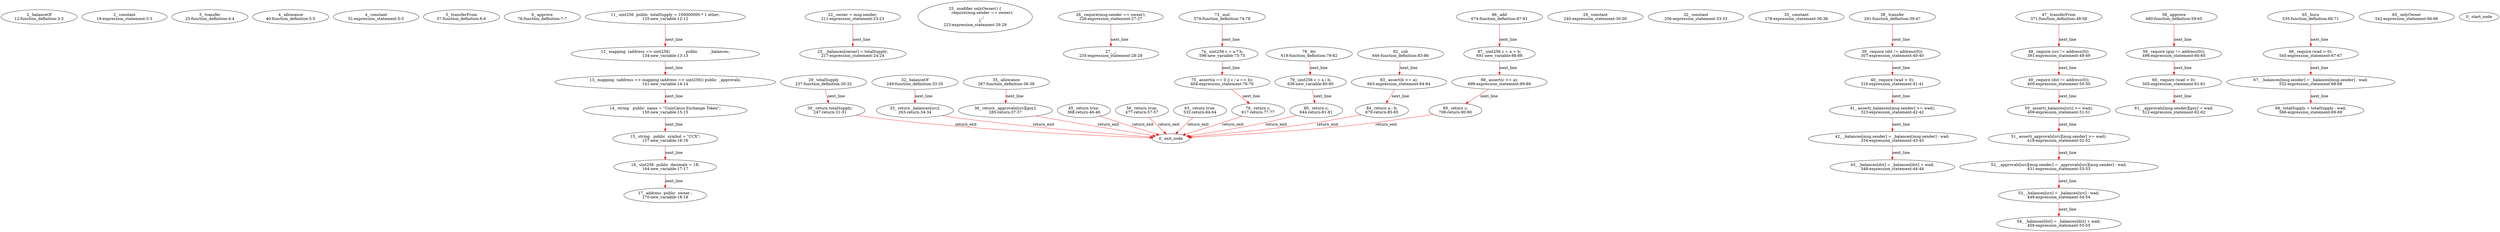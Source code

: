 digraph  {
12 [label="2_ balanceOf\n12-function_definition-3-3", type_label=function_definition];
19 [label="2_ constant\n19-expression_statement-3-3", type_label=expression_statement];
25 [label="3_ transfer\n25-function_definition-4-4", type_label=function_definition];
40 [label="4_ allowance\n40-function_definition-5-5", type_label=function_definition];
51 [label="4_ constant\n51-expression_statement-5-5", type_label=expression_statement];
57 [label="5_ transferFrom\n57-function_definition-6-6", type_label=function_definition];
76 [label="6_ approve\n76-function_definition-7-7", type_label=function_definition];
125 [label="11_ uint256  public  totalSupply = 100000000 * 1 ether;\n125-new_variable-12-12", type_label=new_variable];
134 [label="12_ mapping  (address => uint256)             public          _balances;\n134-new_variable-13-13", type_label=new_variable];
141 [label="13_ mapping  (address => mapping (address => uint256)) public  _approvals;\n141-new_variable-14-14", type_label=new_variable];
150 [label="14_ string   public  name = \"CoinCasso Exchange Token\";\n150-new_variable-15-15", type_label=new_variable];
157 [label="15_ string   public  symbol = \"CCX\";\n157-new_variable-16-16", type_label=new_variable];
164 [label="16_ uint256  public  decimals = 18;\n164-new_variable-17-17", type_label=new_variable];
170 [label="17_ address  public  owner ;\n170-new_variable-18-18", type_label=new_variable];
211 [label="22_ owner = msg.sender;\n211-expression_statement-23-23", type_label=expression_statement];
217 [label="23_ _balances[owner] = totalSupply;\n217-expression_statement-24-24", type_label=expression_statement];
223 [label="25_ modifier onlyOwner() {\n	    require(msg.sender == owner);\n	    _;\n	}\n223-expression_statement-26-29", type_label=expression_statement];
226 [label="26_ require(msg.sender == owner);\n226-expression_statement-27-27", type_label=expression_statement];
235 [label="27_ _;\n235-expression_statement-28-28", type_label=expression_statement];
237 [label="29_ totalSupply\n237-function_definition-30-32", type_label=function_definition];
240 [label="29_ constant\n240-expression_statement-30-30", type_label=expression_statement];
247 [label="30_ return totalSupply;\n247-return-31-31", type_label=return];
249 [label="32_ balanceOf\n249-function_definition-33-35", type_label=function_definition];
256 [label="32_ constant\n256-expression_statement-33-33", type_label=expression_statement];
263 [label="33_ return _balances[src];\n263-return-34-34", type_label=return];
267 [label="35_ allowance\n267-function_definition-36-38", type_label=function_definition];
278 [label="35_ constant\n278-expression_statement-36-36", type_label=expression_statement];
285 [label="36_ return _approvals[src][guy];\n285-return-37-37", type_label=return];
291 [label="38_ transfer\n291-function_definition-39-47", type_label=function_definition];
307 [label="39_ require (dst != address(0));\n307-expression_statement-40-40", type_label=expression_statement];
316 [label="40_ require (wad > 0);\n316-expression_statement-41-41", type_label=expression_statement];
323 [label="41_ assert(_balances[msg.sender] >= wad);\n323-expression_statement-42-42", type_label=expression_statement];
334 [label="42_ _balances[msg.sender] = _balances[msg.sender] - wad;\n334-expression_statement-43-43", type_label=expression_statement];
348 [label="43_ _balances[dst] = _balances[dst] + wad;\n348-expression_statement-44-44", type_label=expression_statement];
368 [label="45_ return true;\n368-return-46-46", type_label=return];
371 [label="47_ transferFrom\n371-function_definition-48-58", type_label=function_definition];
391 [label="48_ require (src != address(0));\n391-expression_statement-49-49", type_label=expression_statement];
400 [label="49_ require (dst != address(0));\n400-expression_statement-50-50", type_label=expression_statement];
409 [label="50_ assert(_balances[src] >= wad);\n409-expression_statement-51-51", type_label=expression_statement];
418 [label="51_ assert(_approvals[src][msg.sender] >= wad);\n418-expression_statement-52-52", type_label=expression_statement];
431 [label="52_ _approvals[src][msg.sender] = _approvals[src][msg.sender] - wad;\n431-expression_statement-53-53", type_label=expression_statement];
449 [label="53_ _balances[src] = _balances[src] - wad;\n449-expression_statement-54-54", type_label=expression_statement];
459 [label="54_ _balances[dst] = _balances[dst] + wad;\n459-expression_statement-55-55", type_label=expression_statement];
477 [label="56_ return true;\n477-return-57-57", type_label=return];
480 [label="58_ approve\n480-function_definition-59-65", type_label=function_definition];
496 [label="59_ require (guy != address(0));\n496-expression_statement-60-60", type_label=expression_statement];
505 [label="60_ require (wad > 0);\n505-expression_statement-61-61", type_label=expression_statement];
512 [label="61_ _approvals[msg.sender][guy] = wad;\n512-expression_statement-62-62", type_label=expression_statement];
532 [label="63_ return true;\n532-return-64-64", type_label=return];
535 [label="65_ burn\n535-function_definition-66-71", type_label=function_definition];
542 [label="65_ onlyOwner\n542-expression_statement-66-66", type_label=expression_statement];
545 [label="66_ require (wad > 0);\n545-expression_statement-67-67", type_label=expression_statement];
552 [label="67_ _balances[msg.sender] = _balances[msg.sender] - wad;\n552-expression_statement-68-68", type_label=expression_statement];
566 [label="68_ totalSupply = totalSupply - wad;\n566-expression_statement-69-69", type_label=expression_statement];
579 [label="73_ mul\n579-function_definition-74-78", type_label=function_definition];
596 [label="74_ uint256 c = a * b;\n596-new_variable-75-75", type_label=new_variable];
604 [label="75_ assert(a == 0 || c / a == b);\n604-expression_statement-76-76", type_label=expression_statement];
617 [label="76_ return c;\n617-return-77-77", type_label=return];
619 [label="78_ div\n619-function_definition-79-82", type_label=function_definition];
636 [label="79_ uint256 c = a / b;\n636-new_variable-80-80", type_label=new_variable];
644 [label="80_ return c;\n644-return-81-81", type_label=return];
646 [label="82_ sub\n646-function_definition-83-86", type_label=function_definition];
663 [label="83_ assert(b <= a);\n663-expression_statement-84-84", type_label=expression_statement];
670 [label="84_ return a - b;\n670-return-85-85", type_label=return];
674 [label="86_ add\n674-function_definition-87-91", type_label=function_definition];
691 [label="87_ uint256 c = a + b;\n691-new_variable-88-88", type_label=new_variable];
699 [label="88_ assert(c >= a);\n699-expression_statement-89-89", type_label=expression_statement];
706 [label="89_ return c;\n706-return-90-90", type_label=return];
1 [label="0_ start_node", type_label=start];
2 [label="0_ exit_node", type_label=exit];
125 -> 134  [color=red, controlflow_type=next_line, edge_type=CFG_edge, key=0, label=next_line];
134 -> 141  [color=red, controlflow_type=next_line, edge_type=CFG_edge, key=0, label=next_line];
141 -> 150  [color=red, controlflow_type=next_line, edge_type=CFG_edge, key=0, label=next_line];
150 -> 157  [color=red, controlflow_type=next_line, edge_type=CFG_edge, key=0, label=next_line];
157 -> 164  [color=red, controlflow_type=next_line, edge_type=CFG_edge, key=0, label=next_line];
164 -> 170  [color=red, controlflow_type=next_line, edge_type=CFG_edge, key=0, label=next_line];
211 -> 217  [color=red, controlflow_type=next_line, edge_type=CFG_edge, key=0, label=next_line];
226 -> 235  [color=red, controlflow_type=next_line, edge_type=CFG_edge, key=0, label=next_line];
237 -> 247  [color=red, controlflow_type=next_line, edge_type=CFG_edge, key=0, label=next_line];
247 -> 2  [color=red, controlflow_type=return_exit, edge_type=CFG_edge, key=0, label=return_exit];
249 -> 263  [color=red, controlflow_type=next_line, edge_type=CFG_edge, key=0, label=next_line];
263 -> 2  [color=red, controlflow_type=return_exit, edge_type=CFG_edge, key=0, label=return_exit];
267 -> 285  [color=red, controlflow_type=next_line, edge_type=CFG_edge, key=0, label=next_line];
285 -> 2  [color=red, controlflow_type=return_exit, edge_type=CFG_edge, key=0, label=return_exit];
291 -> 307  [color=red, controlflow_type=next_line, edge_type=CFG_edge, key=0, label=next_line];
307 -> 316  [color=red, controlflow_type=next_line, edge_type=CFG_edge, key=0, label=next_line];
316 -> 323  [color=red, controlflow_type=next_line, edge_type=CFG_edge, key=0, label=next_line];
323 -> 334  [color=red, controlflow_type=next_line, edge_type=CFG_edge, key=0, label=next_line];
334 -> 348  [color=red, controlflow_type=next_line, edge_type=CFG_edge, key=0, label=next_line];
368 -> 2  [color=red, controlflow_type=return_exit, edge_type=CFG_edge, key=0, label=return_exit];
371 -> 391  [color=red, controlflow_type=next_line, edge_type=CFG_edge, key=0, label=next_line];
391 -> 400  [color=red, controlflow_type=next_line, edge_type=CFG_edge, key=0, label=next_line];
400 -> 409  [color=red, controlflow_type=next_line, edge_type=CFG_edge, key=0, label=next_line];
409 -> 418  [color=red, controlflow_type=next_line, edge_type=CFG_edge, key=0, label=next_line];
418 -> 431  [color=red, controlflow_type=next_line, edge_type=CFG_edge, key=0, label=next_line];
431 -> 449  [color=red, controlflow_type=next_line, edge_type=CFG_edge, key=0, label=next_line];
449 -> 459  [color=red, controlflow_type=next_line, edge_type=CFG_edge, key=0, label=next_line];
477 -> 2  [color=red, controlflow_type=return_exit, edge_type=CFG_edge, key=0, label=return_exit];
480 -> 496  [color=red, controlflow_type=next_line, edge_type=CFG_edge, key=0, label=next_line];
496 -> 505  [color=red, controlflow_type=next_line, edge_type=CFG_edge, key=0, label=next_line];
505 -> 512  [color=red, controlflow_type=next_line, edge_type=CFG_edge, key=0, label=next_line];
532 -> 2  [color=red, controlflow_type=return_exit, edge_type=CFG_edge, key=0, label=return_exit];
535 -> 545  [color=red, controlflow_type=next_line, edge_type=CFG_edge, key=0, label=next_line];
545 -> 552  [color=red, controlflow_type=next_line, edge_type=CFG_edge, key=0, label=next_line];
552 -> 566  [color=red, controlflow_type=next_line, edge_type=CFG_edge, key=0, label=next_line];
579 -> 596  [color=red, controlflow_type=next_line, edge_type=CFG_edge, key=0, label=next_line];
596 -> 604  [color=red, controlflow_type=next_line, edge_type=CFG_edge, key=0, label=next_line];
604 -> 617  [color=red, controlflow_type=next_line, edge_type=CFG_edge, key=0, label=next_line];
617 -> 2  [color=red, controlflow_type=return_exit, edge_type=CFG_edge, key=0, label=return_exit];
619 -> 636  [color=red, controlflow_type=next_line, edge_type=CFG_edge, key=0, label=next_line];
636 -> 644  [color=red, controlflow_type=next_line, edge_type=CFG_edge, key=0, label=next_line];
644 -> 2  [color=red, controlflow_type=return_exit, edge_type=CFG_edge, key=0, label=return_exit];
646 -> 663  [color=red, controlflow_type=next_line, edge_type=CFG_edge, key=0, label=next_line];
663 -> 670  [color=red, controlflow_type=next_line, edge_type=CFG_edge, key=0, label=next_line];
670 -> 2  [color=red, controlflow_type=return_exit, edge_type=CFG_edge, key=0, label=return_exit];
674 -> 691  [color=red, controlflow_type=next_line, edge_type=CFG_edge, key=0, label=next_line];
691 -> 699  [color=red, controlflow_type=next_line, edge_type=CFG_edge, key=0, label=next_line];
699 -> 706  [color=red, controlflow_type=next_line, edge_type=CFG_edge, key=0, label=next_line];
706 -> 2  [color=red, controlflow_type=return_exit, edge_type=CFG_edge, key=0, label=return_exit];
}
